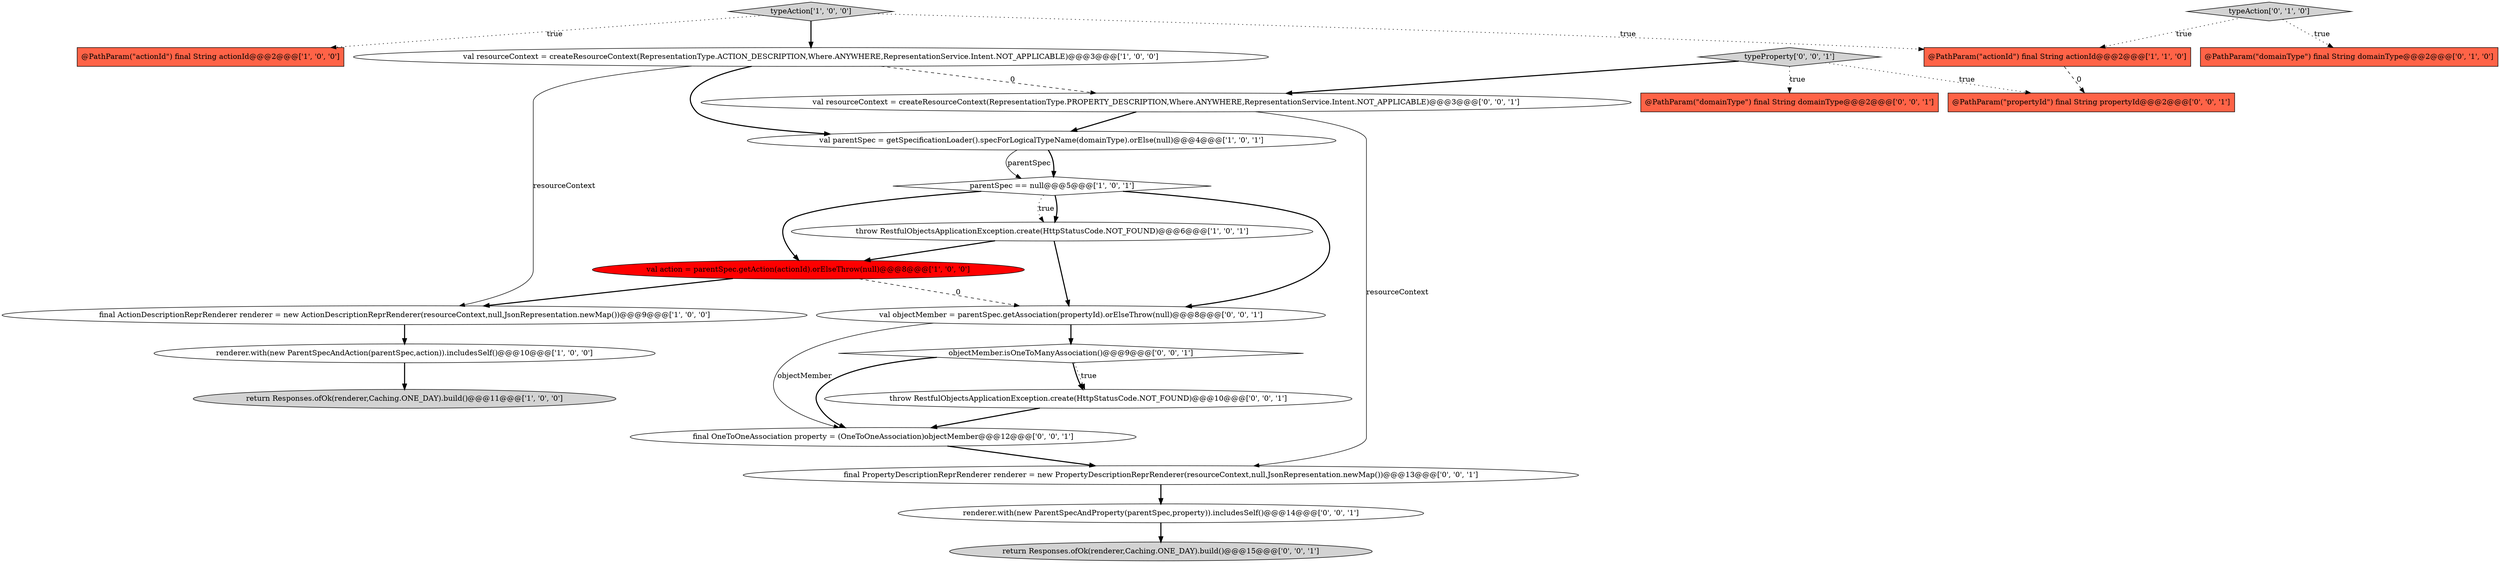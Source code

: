 digraph {
1 [style = filled, label = "@PathParam(\"actionId\") final String actionId@@@2@@@['1', '0', '0']", fillcolor = tomato, shape = box image = "AAA0AAABBB1BBB"];
2 [style = filled, label = "throw RestfulObjectsApplicationException.create(HttpStatusCode.NOT_FOUND)@@@6@@@['1', '0', '1']", fillcolor = white, shape = ellipse image = "AAA0AAABBB1BBB"];
0 [style = filled, label = "final ActionDescriptionReprRenderer renderer = new ActionDescriptionReprRenderer(resourceContext,null,JsonRepresentation.newMap())@@@9@@@['1', '0', '0']", fillcolor = white, shape = ellipse image = "AAA0AAABBB1BBB"];
12 [style = filled, label = "typeAction['0', '1', '0']", fillcolor = lightgray, shape = diamond image = "AAA0AAABBB2BBB"];
18 [style = filled, label = "renderer.with(new ParentSpecAndProperty(parentSpec,property)).includesSelf()@@@14@@@['0', '0', '1']", fillcolor = white, shape = ellipse image = "AAA0AAABBB3BBB"];
13 [style = filled, label = "typeProperty['0', '0', '1']", fillcolor = lightgray, shape = diamond image = "AAA0AAABBB3BBB"];
11 [style = filled, label = "@PathParam(\"domainType\") final String domainType@@@2@@@['0', '1', '0']", fillcolor = tomato, shape = box image = "AAA0AAABBB2BBB"];
17 [style = filled, label = "val objectMember = parentSpec.getAssociation(propertyId).orElseThrow(null)@@@8@@@['0', '0', '1']", fillcolor = white, shape = ellipse image = "AAA0AAABBB3BBB"];
8 [style = filled, label = "return Responses.ofOk(renderer,Caching.ONE_DAY).build()@@@11@@@['1', '0', '0']", fillcolor = lightgray, shape = ellipse image = "AAA0AAABBB1BBB"];
9 [style = filled, label = "@PathParam(\"actionId\") final String actionId@@@2@@@['1', '1', '0']", fillcolor = tomato, shape = box image = "AAA0AAABBB1BBB"];
3 [style = filled, label = "typeAction['1', '0', '0']", fillcolor = lightgray, shape = diamond image = "AAA0AAABBB1BBB"];
14 [style = filled, label = "objectMember.isOneToManyAssociation()@@@9@@@['0', '0', '1']", fillcolor = white, shape = diamond image = "AAA0AAABBB3BBB"];
16 [style = filled, label = "throw RestfulObjectsApplicationException.create(HttpStatusCode.NOT_FOUND)@@@10@@@['0', '0', '1']", fillcolor = white, shape = ellipse image = "AAA0AAABBB3BBB"];
4 [style = filled, label = "val resourceContext = createResourceContext(RepresentationType.ACTION_DESCRIPTION,Where.ANYWHERE,RepresentationService.Intent.NOT_APPLICABLE)@@@3@@@['1', '0', '0']", fillcolor = white, shape = ellipse image = "AAA0AAABBB1BBB"];
21 [style = filled, label = "@PathParam(\"propertyId\") final String propertyId@@@2@@@['0', '0', '1']", fillcolor = tomato, shape = box image = "AAA0AAABBB3BBB"];
22 [style = filled, label = "return Responses.ofOk(renderer,Caching.ONE_DAY).build()@@@15@@@['0', '0', '1']", fillcolor = lightgray, shape = ellipse image = "AAA0AAABBB3BBB"];
10 [style = filled, label = "val parentSpec = getSpecificationLoader().specForLogicalTypeName(domainType).orElse(null)@@@4@@@['1', '0', '1']", fillcolor = white, shape = ellipse image = "AAA0AAABBB1BBB"];
5 [style = filled, label = "val action = parentSpec.getAction(actionId).orElseThrow(null)@@@8@@@['1', '0', '0']", fillcolor = red, shape = ellipse image = "AAA1AAABBB1BBB"];
7 [style = filled, label = "renderer.with(new ParentSpecAndAction(parentSpec,action)).includesSelf()@@@10@@@['1', '0', '0']", fillcolor = white, shape = ellipse image = "AAA0AAABBB1BBB"];
6 [style = filled, label = "parentSpec == null@@@5@@@['1', '0', '1']", fillcolor = white, shape = diamond image = "AAA0AAABBB1BBB"];
23 [style = filled, label = "val resourceContext = createResourceContext(RepresentationType.PROPERTY_DESCRIPTION,Where.ANYWHERE,RepresentationService.Intent.NOT_APPLICABLE)@@@3@@@['0', '0', '1']", fillcolor = white, shape = ellipse image = "AAA0AAABBB3BBB"];
15 [style = filled, label = "final PropertyDescriptionReprRenderer renderer = new PropertyDescriptionReprRenderer(resourceContext,null,JsonRepresentation.newMap())@@@13@@@['0', '0', '1']", fillcolor = white, shape = ellipse image = "AAA0AAABBB3BBB"];
20 [style = filled, label = "final OneToOneAssociation property = (OneToOneAssociation)objectMember@@@12@@@['0', '0', '1']", fillcolor = white, shape = ellipse image = "AAA0AAABBB3BBB"];
19 [style = filled, label = "@PathParam(\"domainType\") final String domainType@@@2@@@['0', '0', '1']", fillcolor = tomato, shape = box image = "AAA0AAABBB3BBB"];
2->17 [style = bold, label=""];
6->17 [style = bold, label=""];
4->10 [style = bold, label=""];
14->16 [style = bold, label=""];
17->20 [style = solid, label="objectMember"];
13->19 [style = dotted, label="true"];
3->9 [style = dotted, label="true"];
7->8 [style = bold, label=""];
3->4 [style = bold, label=""];
10->6 [style = bold, label=""];
15->18 [style = bold, label=""];
0->7 [style = bold, label=""];
6->2 [style = bold, label=""];
12->11 [style = dotted, label="true"];
14->16 [style = dotted, label="true"];
6->5 [style = bold, label=""];
18->22 [style = bold, label=""];
6->2 [style = dotted, label="true"];
5->17 [style = dashed, label="0"];
5->0 [style = bold, label=""];
13->21 [style = dotted, label="true"];
17->14 [style = bold, label=""];
23->15 [style = solid, label="resourceContext"];
9->21 [style = dashed, label="0"];
13->23 [style = bold, label=""];
23->10 [style = bold, label=""];
10->6 [style = solid, label="parentSpec"];
4->0 [style = solid, label="resourceContext"];
16->20 [style = bold, label=""];
20->15 [style = bold, label=""];
4->23 [style = dashed, label="0"];
3->1 [style = dotted, label="true"];
14->20 [style = bold, label=""];
2->5 [style = bold, label=""];
12->9 [style = dotted, label="true"];
}
